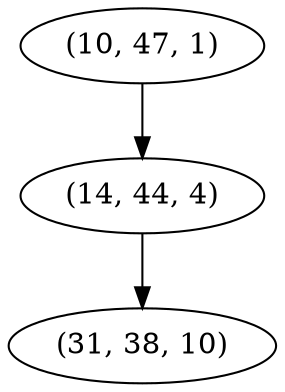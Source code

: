 digraph tree {
    "(10, 47, 1)";
    "(14, 44, 4)";
    "(31, 38, 10)";
    "(10, 47, 1)" -> "(14, 44, 4)";
    "(14, 44, 4)" -> "(31, 38, 10)";
}
